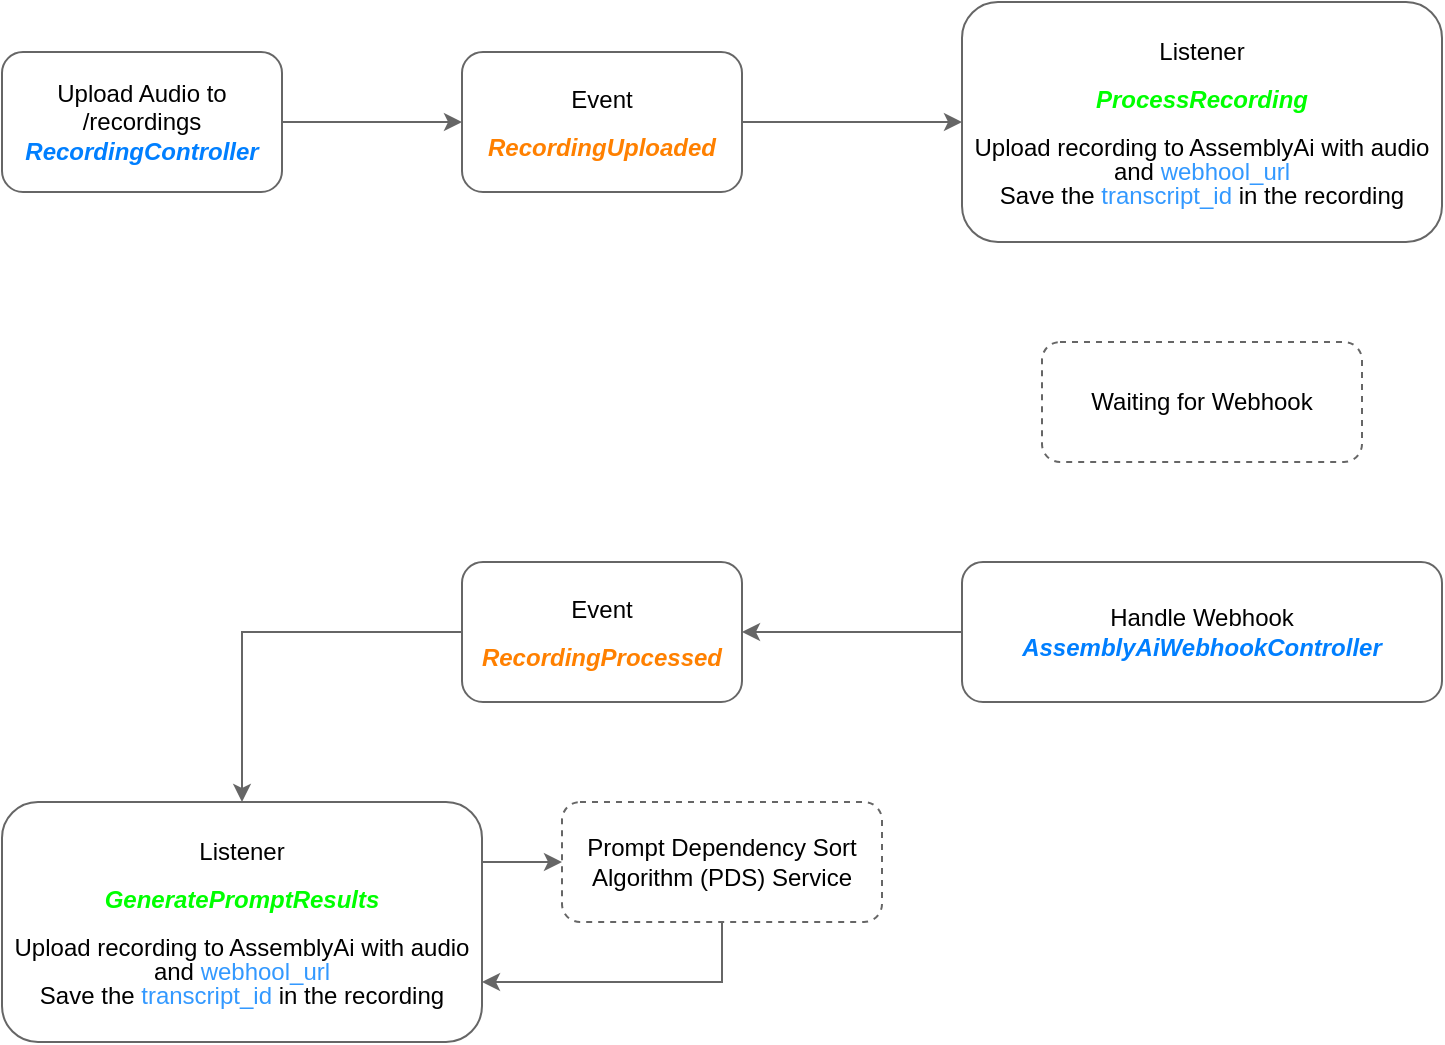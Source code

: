 <mxfile version="21.7.2" type="github">
  <diagram name="Page-1" id="GtU60h7P3xS5F-P468LY">
    <mxGraphModel dx="880" dy="459" grid="1" gridSize="10" guides="1" tooltips="1" connect="1" arrows="1" fold="1" page="1" pageScale="1" pageWidth="850" pageHeight="1100" math="0" shadow="0">
      <root>
        <mxCell id="0" />
        <mxCell id="1" parent="0" />
        <mxCell id="zfRlQrGx6OEHwk2WJLU5-3" value="" style="edgeStyle=orthogonalEdgeStyle;rounded=0;orthogonalLoop=1;jettySize=auto;html=1;strokeColor=#666666;" parent="1" source="zfRlQrGx6OEHwk2WJLU5-1" target="zfRlQrGx6OEHwk2WJLU5-2" edge="1">
          <mxGeometry relative="1" as="geometry" />
        </mxCell>
        <mxCell id="zfRlQrGx6OEHwk2WJLU5-1" value="Upload Audio to /recordings&lt;br&gt;&lt;i&gt;&lt;b&gt;&lt;font color=&quot;#007fff&quot;&gt;RecordingController&lt;/font&gt;&lt;/b&gt;&lt;/i&gt;" style="rounded=1;whiteSpace=wrap;html=1;strokeColor=#666666;" parent="1" vertex="1">
          <mxGeometry x="80" y="145" width="140" height="70" as="geometry" />
        </mxCell>
        <mxCell id="ItOBTFIYhPyKRcPzj6CO-2" value="" style="edgeStyle=orthogonalEdgeStyle;rounded=0;orthogonalLoop=1;jettySize=auto;html=1;strokeColor=#666666;" edge="1" parent="1" source="zfRlQrGx6OEHwk2WJLU5-2" target="ItOBTFIYhPyKRcPzj6CO-1">
          <mxGeometry relative="1" as="geometry" />
        </mxCell>
        <mxCell id="zfRlQrGx6OEHwk2WJLU5-2" value="&lt;p style=&quot;line-height: 100%;&quot;&gt;Event&lt;br&gt;&lt;/p&gt;&lt;p style=&quot;line-height: 100%;&quot;&gt;&lt;i&gt;&lt;b style=&quot;&quot;&gt;&lt;font color=&quot;#ff8000&quot;&gt;RecordingUploaded&lt;/font&gt;&lt;/b&gt;&lt;/i&gt;&lt;/p&gt;&lt;p&gt;&lt;/p&gt;" style="rounded=1;whiteSpace=wrap;html=1;strokeColor=#666666;" parent="1" vertex="1">
          <mxGeometry x="310" y="145" width="140" height="70" as="geometry" />
        </mxCell>
        <mxCell id="ItOBTFIYhPyKRcPzj6CO-6" style="edgeStyle=orthogonalEdgeStyle;rounded=0;orthogonalLoop=1;jettySize=auto;html=1;exitX=0;exitY=0.5;exitDx=0;exitDy=0;entryX=1;entryY=0.5;entryDx=0;entryDy=0;strokeColor=#666666;" edge="1" parent="1" source="zfRlQrGx6OEHwk2WJLU5-4" target="ItOBTFIYhPyKRcPzj6CO-5">
          <mxGeometry relative="1" as="geometry" />
        </mxCell>
        <mxCell id="zfRlQrGx6OEHwk2WJLU5-4" value="Handle Webhook&lt;br&gt;&lt;b&gt;&lt;i&gt;&lt;font color=&quot;#007fff&quot;&gt;AssemblyAiWebhookController&lt;/font&gt;&lt;/i&gt;&lt;/b&gt;" style="rounded=1;whiteSpace=wrap;html=1;strokeColor=#666666;" parent="1" vertex="1">
          <mxGeometry x="560" y="400" width="240" height="70" as="geometry" />
        </mxCell>
        <mxCell id="ItOBTFIYhPyKRcPzj6CO-1" value="&lt;p style=&quot;line-height: 100%;&quot;&gt;Listener&lt;br&gt;&lt;/p&gt;&lt;p style=&quot;line-height: 100%;&quot;&gt;&lt;b style=&quot;&quot;&gt;&lt;i style=&quot;&quot;&gt;&lt;font color=&quot;#00ff00&quot;&gt;ProcessRecording&lt;br&gt;&lt;/font&gt;&lt;/i&gt;&lt;/b&gt;&lt;/p&gt;&lt;p style=&quot;line-height: 100%;&quot;&gt;&lt;span style=&quot;background-color: initial;&quot;&gt;Upload recording to AssemblyAi with audio and &lt;font color=&quot;#3399ff&quot;&gt;webhool_url&lt;/font&gt;&lt;/span&gt;&lt;br&gt;&lt;span style=&quot;background-color: initial;&quot;&gt;Save the &lt;font color=&quot;#3399ff&quot;&gt;transcript_id&lt;/font&gt; in the recording&lt;/span&gt;&lt;br&gt;&lt;/p&gt;&lt;p&gt;&lt;/p&gt;" style="rounded=1;whiteSpace=wrap;html=1;strokeColor=#666666;" vertex="1" parent="1">
          <mxGeometry x="560" y="120" width="240" height="120" as="geometry" />
        </mxCell>
        <mxCell id="ItOBTFIYhPyKRcPzj6CO-4" value="Waiting for Webhook" style="rounded=1;whiteSpace=wrap;html=1;dashed=1;strokeWidth=1;strokeColor=#666666;" vertex="1" parent="1">
          <mxGeometry x="600" y="290" width="160" height="60" as="geometry" />
        </mxCell>
        <mxCell id="ItOBTFIYhPyKRcPzj6CO-8" style="edgeStyle=orthogonalEdgeStyle;rounded=0;orthogonalLoop=1;jettySize=auto;html=1;exitX=0;exitY=0.5;exitDx=0;exitDy=0;entryX=0.5;entryY=0;entryDx=0;entryDy=0;strokeColor=#666666;" edge="1" parent="1" source="ItOBTFIYhPyKRcPzj6CO-5" target="ItOBTFIYhPyKRcPzj6CO-7">
          <mxGeometry relative="1" as="geometry" />
        </mxCell>
        <mxCell id="ItOBTFIYhPyKRcPzj6CO-5" value="&lt;p style=&quot;line-height: 100%;&quot;&gt;Event&lt;br&gt;&lt;/p&gt;&lt;p style=&quot;line-height: 100%;&quot;&gt;&lt;font color=&quot;#ff8000&quot;&gt;&lt;b&gt;&lt;i&gt;RecordingProcessed&lt;/i&gt;&lt;/b&gt;&lt;/font&gt;&lt;br&gt;&lt;/p&gt;&lt;p&gt;&lt;/p&gt;" style="rounded=1;whiteSpace=wrap;html=1;strokeColor=#666666;" vertex="1" parent="1">
          <mxGeometry x="310" y="400" width="140" height="70" as="geometry" />
        </mxCell>
        <mxCell id="ItOBTFIYhPyKRcPzj6CO-12" style="edgeStyle=orthogonalEdgeStyle;rounded=0;orthogonalLoop=1;jettySize=auto;html=1;exitX=1;exitY=0.25;exitDx=0;exitDy=0;entryX=0;entryY=0.5;entryDx=0;entryDy=0;strokeColor=#666666;" edge="1" parent="1" source="ItOBTFIYhPyKRcPzj6CO-7" target="ItOBTFIYhPyKRcPzj6CO-9">
          <mxGeometry relative="1" as="geometry" />
        </mxCell>
        <mxCell id="ItOBTFIYhPyKRcPzj6CO-7" value="&lt;p style=&quot;line-height: 100%;&quot;&gt;Listener&lt;br&gt;&lt;/p&gt;&lt;p style=&quot;line-height: 100%;&quot;&gt;&lt;i style=&quot;&quot;&gt;&lt;font style=&quot;&quot; color=&quot;#00ff00&quot;&gt;&lt;b&gt;GeneratePromptResults&lt;/b&gt;&lt;br&gt;&lt;/font&gt;&lt;/i&gt;&lt;/p&gt;&lt;p style=&quot;line-height: 100%;&quot;&gt;&lt;span style=&quot;background-color: initial;&quot;&gt;Upload recording to AssemblyAi with audio and &lt;font color=&quot;#3399ff&quot;&gt;webhool_url&lt;/font&gt;&lt;/span&gt;&lt;br&gt;&lt;span style=&quot;background-color: initial;&quot;&gt;Save the &lt;font color=&quot;#3399ff&quot;&gt;transcript_id&lt;/font&gt; in the recording&lt;/span&gt;&lt;br&gt;&lt;/p&gt;&lt;p&gt;&lt;/p&gt;" style="rounded=1;whiteSpace=wrap;html=1;strokeColor=#666666;" vertex="1" parent="1">
          <mxGeometry x="80" y="520" width="240" height="120" as="geometry" />
        </mxCell>
        <mxCell id="ItOBTFIYhPyKRcPzj6CO-13" style="edgeStyle=orthogonalEdgeStyle;rounded=0;orthogonalLoop=1;jettySize=auto;html=1;exitX=0.5;exitY=1;exitDx=0;exitDy=0;entryX=1;entryY=0.75;entryDx=0;entryDy=0;strokeColor=#666666;" edge="1" parent="1" source="ItOBTFIYhPyKRcPzj6CO-9" target="ItOBTFIYhPyKRcPzj6CO-7">
          <mxGeometry relative="1" as="geometry" />
        </mxCell>
        <mxCell id="ItOBTFIYhPyKRcPzj6CO-9" value="Prompt Dependency Sort Algorithm (PDS) Service" style="rounded=1;whiteSpace=wrap;html=1;dashed=1;strokeWidth=1;strokeColor=#666666;" vertex="1" parent="1">
          <mxGeometry x="360" y="520" width="160" height="60" as="geometry" />
        </mxCell>
      </root>
    </mxGraphModel>
  </diagram>
</mxfile>

